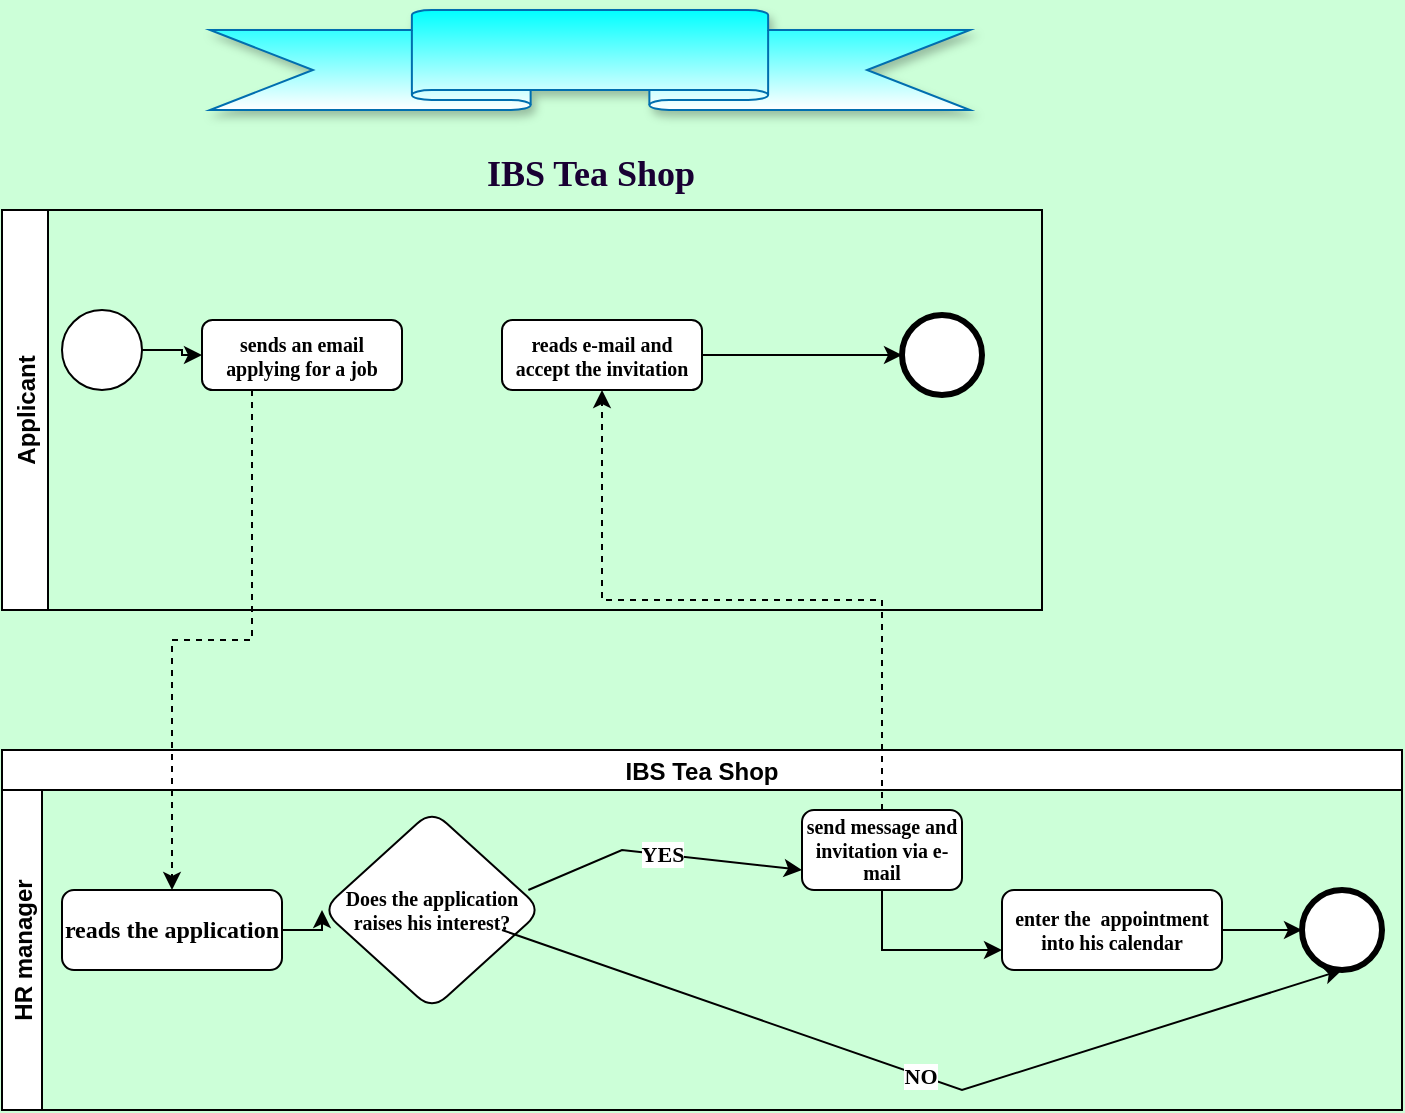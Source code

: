 <mxfile version="15.5.2" type="github">
  <diagram id="9yWnI-oqCP8LrikPILIi" name="Page-1">
    <mxGraphModel dx="1221" dy="631" grid="1" gridSize="10" guides="1" tooltips="1" connect="1" arrows="1" fold="1" page="0" pageScale="1" pageWidth="827" pageHeight="1169" background="#CCFFD8" math="0" shadow="0">
      <root>
        <mxCell id="0" />
        <mxCell id="1" parent="0" />
        <mxCell id="0B0G43uTMchfIIR2No09-1" value="IBS Tea Shop" style="swimlane;childLayout=stackLayout;resizeParent=1;resizeParentMax=0;horizontal=1;startSize=20;horizontalStack=0;" vertex="1" parent="1">
          <mxGeometry x="120" y="410" width="700" height="180" as="geometry" />
        </mxCell>
        <mxCell id="0B0G43uTMchfIIR2No09-2" value="HR manager" style="swimlane;startSize=20;horizontal=0;" vertex="1" parent="0B0G43uTMchfIIR2No09-1">
          <mxGeometry y="20" width="700" height="160" as="geometry" />
        </mxCell>
        <mxCell id="0B0G43uTMchfIIR2No09-14" value="&lt;h4&gt;&lt;font face=&quot;Times New Roman&quot;&gt;reads the application&lt;/font&gt;&lt;/h4&gt;" style="rounded=1;whiteSpace=wrap;html=1;" vertex="1" parent="0B0G43uTMchfIIR2No09-2">
          <mxGeometry x="30" y="50" width="110" height="40" as="geometry" />
        </mxCell>
        <mxCell id="0B0G43uTMchfIIR2No09-21" value="&lt;h5&gt;&lt;font face=&quot;Times New Roman&quot;&gt;Does the application raises his interest?&lt;/font&gt;&lt;/h5&gt;" style="rhombus;whiteSpace=wrap;html=1;rounded=1;" vertex="1" parent="0B0G43uTMchfIIR2No09-2">
          <mxGeometry x="160" y="10" width="110" height="100" as="geometry" />
        </mxCell>
        <mxCell id="0B0G43uTMchfIIR2No09-22" value="" style="edgeStyle=orthogonalEdgeStyle;rounded=0;orthogonalLoop=1;jettySize=auto;html=1;fontFamily=Times New Roman;" edge="1" parent="0B0G43uTMchfIIR2No09-2" source="0B0G43uTMchfIIR2No09-14" target="0B0G43uTMchfIIR2No09-21">
          <mxGeometry relative="1" as="geometry" />
        </mxCell>
        <mxCell id="0B0G43uTMchfIIR2No09-25" value="" style="endArrow=classic;html=1;rounded=0;fontFamily=Times New Roman;entryX=0.5;entryY=1;entryDx=0;entryDy=0;entryPerimeter=0;" edge="1" parent="0B0G43uTMchfIIR2No09-2" target="0B0G43uTMchfIIR2No09-34">
          <mxGeometry relative="1" as="geometry">
            <mxPoint x="250" y="70" as="sourcePoint" />
            <mxPoint x="350" y="70" as="targetPoint" />
            <Array as="points">
              <mxPoint x="480" y="150" />
            </Array>
          </mxGeometry>
        </mxCell>
        <mxCell id="0B0G43uTMchfIIR2No09-26" value="&lt;b&gt;NO&lt;/b&gt;" style="edgeLabel;resizable=0;html=1;align=center;verticalAlign=middle;fontFamily=Times New Roman;" connectable="0" vertex="1" parent="0B0G43uTMchfIIR2No09-25">
          <mxGeometry relative="1" as="geometry" />
        </mxCell>
        <mxCell id="0B0G43uTMchfIIR2No09-23" value="" style="endArrow=classic;html=1;rounded=0;fontFamily=Times New Roman;exitX=0.938;exitY=0.4;exitDx=0;exitDy=0;exitPerimeter=0;entryX=0;entryY=0.75;entryDx=0;entryDy=0;" edge="1" parent="0B0G43uTMchfIIR2No09-2" source="0B0G43uTMchfIIR2No09-21" target="0B0G43uTMchfIIR2No09-27">
          <mxGeometry relative="1" as="geometry">
            <mxPoint x="280" y="50" as="sourcePoint" />
            <mxPoint x="380" y="50" as="targetPoint" />
            <Array as="points">
              <mxPoint x="310" y="30" />
            </Array>
          </mxGeometry>
        </mxCell>
        <mxCell id="0B0G43uTMchfIIR2No09-24" value="&lt;b&gt;YES&lt;/b&gt;" style="edgeLabel;resizable=0;html=1;align=center;verticalAlign=middle;fontFamily=Times New Roman;" connectable="0" vertex="1" parent="0B0G43uTMchfIIR2No09-23">
          <mxGeometry relative="1" as="geometry" />
        </mxCell>
        <mxCell id="0B0G43uTMchfIIR2No09-31" style="edgeStyle=orthogonalEdgeStyle;rounded=0;orthogonalLoop=1;jettySize=auto;html=1;exitX=0.5;exitY=1;exitDx=0;exitDy=0;entryX=0;entryY=0.75;entryDx=0;entryDy=0;fontFamily=Times New Roman;" edge="1" parent="0B0G43uTMchfIIR2No09-2" source="0B0G43uTMchfIIR2No09-27" target="0B0G43uTMchfIIR2No09-30">
          <mxGeometry relative="1" as="geometry" />
        </mxCell>
        <mxCell id="0B0G43uTMchfIIR2No09-27" value="&lt;h5&gt;&lt;b&gt;send message and invitation via e-mail&lt;/b&gt;&lt;/h5&gt;" style="rounded=1;whiteSpace=wrap;html=1;fontFamily=Times New Roman;" vertex="1" parent="0B0G43uTMchfIIR2No09-2">
          <mxGeometry x="400" y="10" width="80" height="40" as="geometry" />
        </mxCell>
        <mxCell id="0B0G43uTMchfIIR2No09-35" style="edgeStyle=orthogonalEdgeStyle;rounded=0;orthogonalLoop=1;jettySize=auto;html=1;exitX=1;exitY=0.5;exitDx=0;exitDy=0;entryX=0;entryY=0.5;entryDx=0;entryDy=0;entryPerimeter=0;fontFamily=Times New Roman;" edge="1" parent="0B0G43uTMchfIIR2No09-2" source="0B0G43uTMchfIIR2No09-30" target="0B0G43uTMchfIIR2No09-34">
          <mxGeometry relative="1" as="geometry" />
        </mxCell>
        <mxCell id="0B0G43uTMchfIIR2No09-30" value="&lt;div&gt;&lt;h5&gt;&lt;b&gt;enter the&amp;nbsp; appointment into his calenda&lt;/b&gt;r&lt;/h5&gt;&lt;/div&gt;" style="rounded=1;whiteSpace=wrap;html=1;fontFamily=Times New Roman;" vertex="1" parent="0B0G43uTMchfIIR2No09-2">
          <mxGeometry x="500" y="50" width="110" height="40" as="geometry" />
        </mxCell>
        <mxCell id="0B0G43uTMchfIIR2No09-34" value="" style="points=[[0.145,0.145,0],[0.5,0,0],[0.855,0.145,0],[1,0.5,0],[0.855,0.855,0],[0.5,1,0],[0.145,0.855,0],[0,0.5,0]];shape=mxgraph.bpmn.event;html=1;verticalLabelPosition=bottom;labelBackgroundColor=#ffffff;verticalAlign=top;align=center;perimeter=ellipsePerimeter;outlineConnect=0;aspect=fixed;outline=end;symbol=terminate2;fontFamily=Times New Roman;" vertex="1" parent="0B0G43uTMchfIIR2No09-2">
          <mxGeometry x="650" y="50" width="40" height="40" as="geometry" />
        </mxCell>
        <mxCell id="0B0G43uTMchfIIR2No09-6" value="Applicant" style="swimlane;horizontal=0;" vertex="1" parent="1">
          <mxGeometry x="120" y="140" width="520" height="200" as="geometry" />
        </mxCell>
        <mxCell id="0B0G43uTMchfIIR2No09-19" style="edgeStyle=orthogonalEdgeStyle;rounded=0;orthogonalLoop=1;jettySize=auto;html=1;exitX=1;exitY=0.5;exitDx=0;exitDy=0;" edge="1" parent="0B0G43uTMchfIIR2No09-6" source="0B0G43uTMchfIIR2No09-12" target="0B0G43uTMchfIIR2No09-17">
          <mxGeometry relative="1" as="geometry" />
        </mxCell>
        <mxCell id="0B0G43uTMchfIIR2No09-12" value="" style="ellipse;whiteSpace=wrap;html=1;aspect=fixed;" vertex="1" parent="0B0G43uTMchfIIR2No09-6">
          <mxGeometry x="30" y="50" width="40" height="40" as="geometry" />
        </mxCell>
        <mxCell id="0B0G43uTMchfIIR2No09-17" value="&lt;h5&gt;&lt;font face=&quot;Times New Roman&quot;&gt;sends an email applying for a job&lt;/font&gt;&lt;/h5&gt;" style="rounded=1;whiteSpace=wrap;html=1;" vertex="1" parent="0B0G43uTMchfIIR2No09-6">
          <mxGeometry x="100" y="55" width="100" height="35" as="geometry" />
        </mxCell>
        <mxCell id="0B0G43uTMchfIIR2No09-33" style="edgeStyle=orthogonalEdgeStyle;rounded=0;orthogonalLoop=1;jettySize=auto;html=1;exitX=1;exitY=0.5;exitDx=0;exitDy=0;entryX=0;entryY=0.5;entryDx=0;entryDy=0;entryPerimeter=0;fontFamily=Times New Roman;" edge="1" parent="0B0G43uTMchfIIR2No09-6" source="0B0G43uTMchfIIR2No09-28" target="0B0G43uTMchfIIR2No09-32">
          <mxGeometry relative="1" as="geometry" />
        </mxCell>
        <mxCell id="0B0G43uTMchfIIR2No09-28" value="&lt;h5&gt;reads e-mail and accept the invitation&lt;/h5&gt;" style="rounded=1;whiteSpace=wrap;html=1;fontFamily=Times New Roman;" vertex="1" parent="0B0G43uTMchfIIR2No09-6">
          <mxGeometry x="250" y="55" width="100" height="35" as="geometry" />
        </mxCell>
        <mxCell id="0B0G43uTMchfIIR2No09-32" value="" style="points=[[0.145,0.145,0],[0.5,0,0],[0.855,0.145,0],[1,0.5,0],[0.855,0.855,0],[0.5,1,0],[0.145,0.855,0],[0,0.5,0]];shape=mxgraph.bpmn.event;html=1;verticalLabelPosition=bottom;labelBackgroundColor=#ffffff;verticalAlign=top;align=center;perimeter=ellipsePerimeter;outlineConnect=0;aspect=fixed;outline=end;symbol=terminate2;fontFamily=Times New Roman;" vertex="1" parent="0B0G43uTMchfIIR2No09-6">
          <mxGeometry x="450" y="52.5" width="40" height="40" as="geometry" />
        </mxCell>
        <mxCell id="0B0G43uTMchfIIR2No09-20" style="edgeStyle=orthogonalEdgeStyle;rounded=0;orthogonalLoop=1;jettySize=auto;html=1;exitX=0.25;exitY=1;exitDx=0;exitDy=0;fontFamily=Times New Roman;dashed=1;" edge="1" parent="1" source="0B0G43uTMchfIIR2No09-17" target="0B0G43uTMchfIIR2No09-14">
          <mxGeometry relative="1" as="geometry" />
        </mxCell>
        <mxCell id="0B0G43uTMchfIIR2No09-29" style="edgeStyle=orthogonalEdgeStyle;rounded=0;orthogonalLoop=1;jettySize=auto;html=1;exitX=0.5;exitY=0;exitDx=0;exitDy=0;fontFamily=Times New Roman;dashed=1;" edge="1" parent="1" source="0B0G43uTMchfIIR2No09-27" target="0B0G43uTMchfIIR2No09-28">
          <mxGeometry relative="1" as="geometry" />
        </mxCell>
        <mxCell id="0B0G43uTMchfIIR2No09-36" value="&lt;h2&gt;&lt;span style=&quot;background-color: transparent&quot;&gt;&lt;font color=&quot;#190033&quot;&gt;&lt;b&gt;IBS Tea Shop&lt;/b&gt;&lt;/font&gt;&lt;/span&gt;&lt;/h2&gt;" style="verticalLabelPosition=bottom;verticalAlign=top;html=1;shape=mxgraph.basic.banner;fontFamily=Times New Roman;fillColor=#00FFFF;fontColor=#ffffff;strokeColor=#006EAF;gradientColor=#ffffff;gradientDirection=south;shadow=1;sketch=0;" vertex="1" parent="1">
          <mxGeometry x="224" y="40" width="380" height="50" as="geometry" />
        </mxCell>
      </root>
    </mxGraphModel>
  </diagram>
</mxfile>
